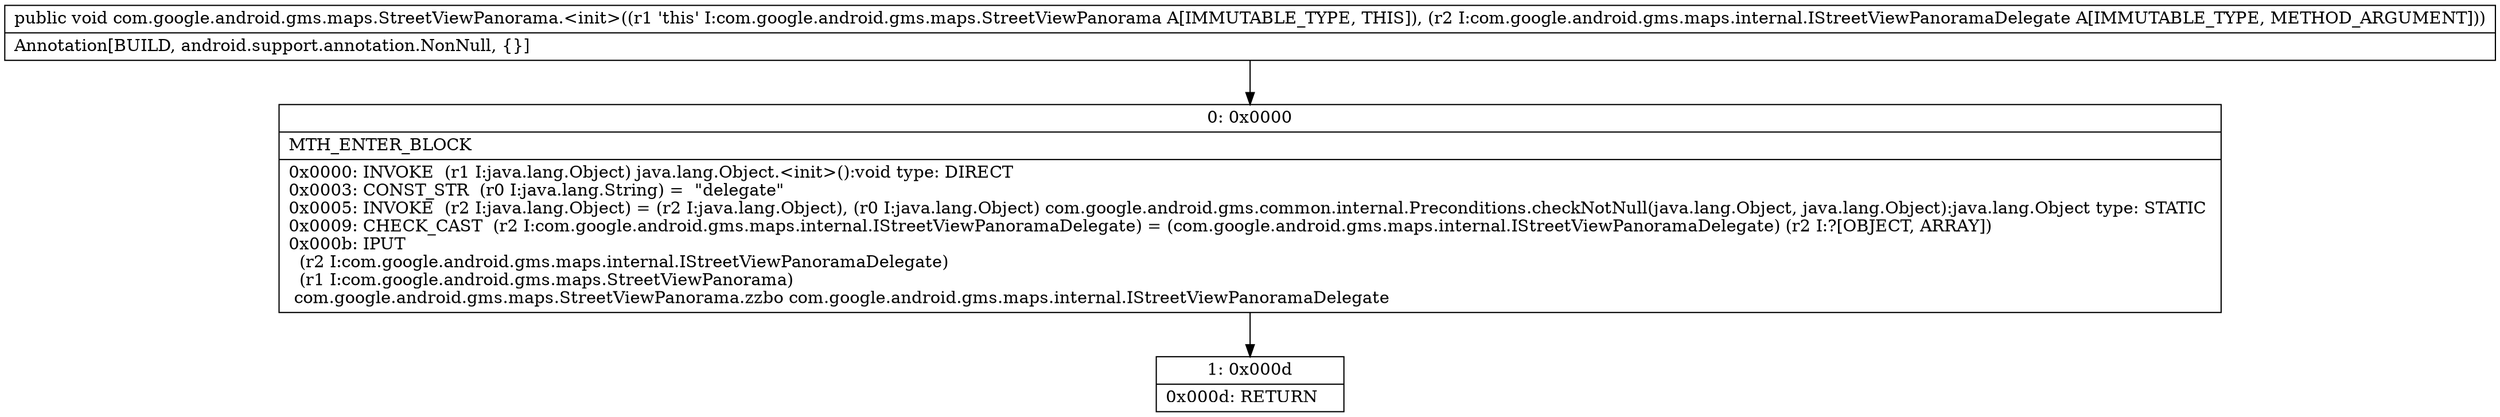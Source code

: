 digraph "CFG forcom.google.android.gms.maps.StreetViewPanorama.\<init\>(Lcom\/google\/android\/gms\/maps\/internal\/IStreetViewPanoramaDelegate;)V" {
Node_0 [shape=record,label="{0\:\ 0x0000|MTH_ENTER_BLOCK\l|0x0000: INVOKE  (r1 I:java.lang.Object) java.lang.Object.\<init\>():void type: DIRECT \l0x0003: CONST_STR  (r0 I:java.lang.String) =  \"delegate\" \l0x0005: INVOKE  (r2 I:java.lang.Object) = (r2 I:java.lang.Object), (r0 I:java.lang.Object) com.google.android.gms.common.internal.Preconditions.checkNotNull(java.lang.Object, java.lang.Object):java.lang.Object type: STATIC \l0x0009: CHECK_CAST  (r2 I:com.google.android.gms.maps.internal.IStreetViewPanoramaDelegate) = (com.google.android.gms.maps.internal.IStreetViewPanoramaDelegate) (r2 I:?[OBJECT, ARRAY]) \l0x000b: IPUT  \l  (r2 I:com.google.android.gms.maps.internal.IStreetViewPanoramaDelegate)\l  (r1 I:com.google.android.gms.maps.StreetViewPanorama)\l com.google.android.gms.maps.StreetViewPanorama.zzbo com.google.android.gms.maps.internal.IStreetViewPanoramaDelegate \l}"];
Node_1 [shape=record,label="{1\:\ 0x000d|0x000d: RETURN   \l}"];
MethodNode[shape=record,label="{public void com.google.android.gms.maps.StreetViewPanorama.\<init\>((r1 'this' I:com.google.android.gms.maps.StreetViewPanorama A[IMMUTABLE_TYPE, THIS]), (r2 I:com.google.android.gms.maps.internal.IStreetViewPanoramaDelegate A[IMMUTABLE_TYPE, METHOD_ARGUMENT]))  | Annotation[BUILD, android.support.annotation.NonNull, \{\}]\l}"];
MethodNode -> Node_0;
Node_0 -> Node_1;
}

